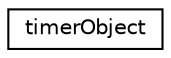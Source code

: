 digraph "Graphical Class Hierarchy"
{
 // LATEX_PDF_SIZE
  edge [fontname="Helvetica",fontsize="10",labelfontname="Helvetica",labelfontsize="10"];
  node [fontname="Helvetica",fontsize="10",shape=record];
  rankdir="LR";
  Node0 [label="timerObject",height=0.2,width=0.4,color="black", fillcolor="white", style="filled",URL="$classtimerObject.html",tooltip=" "];
}
